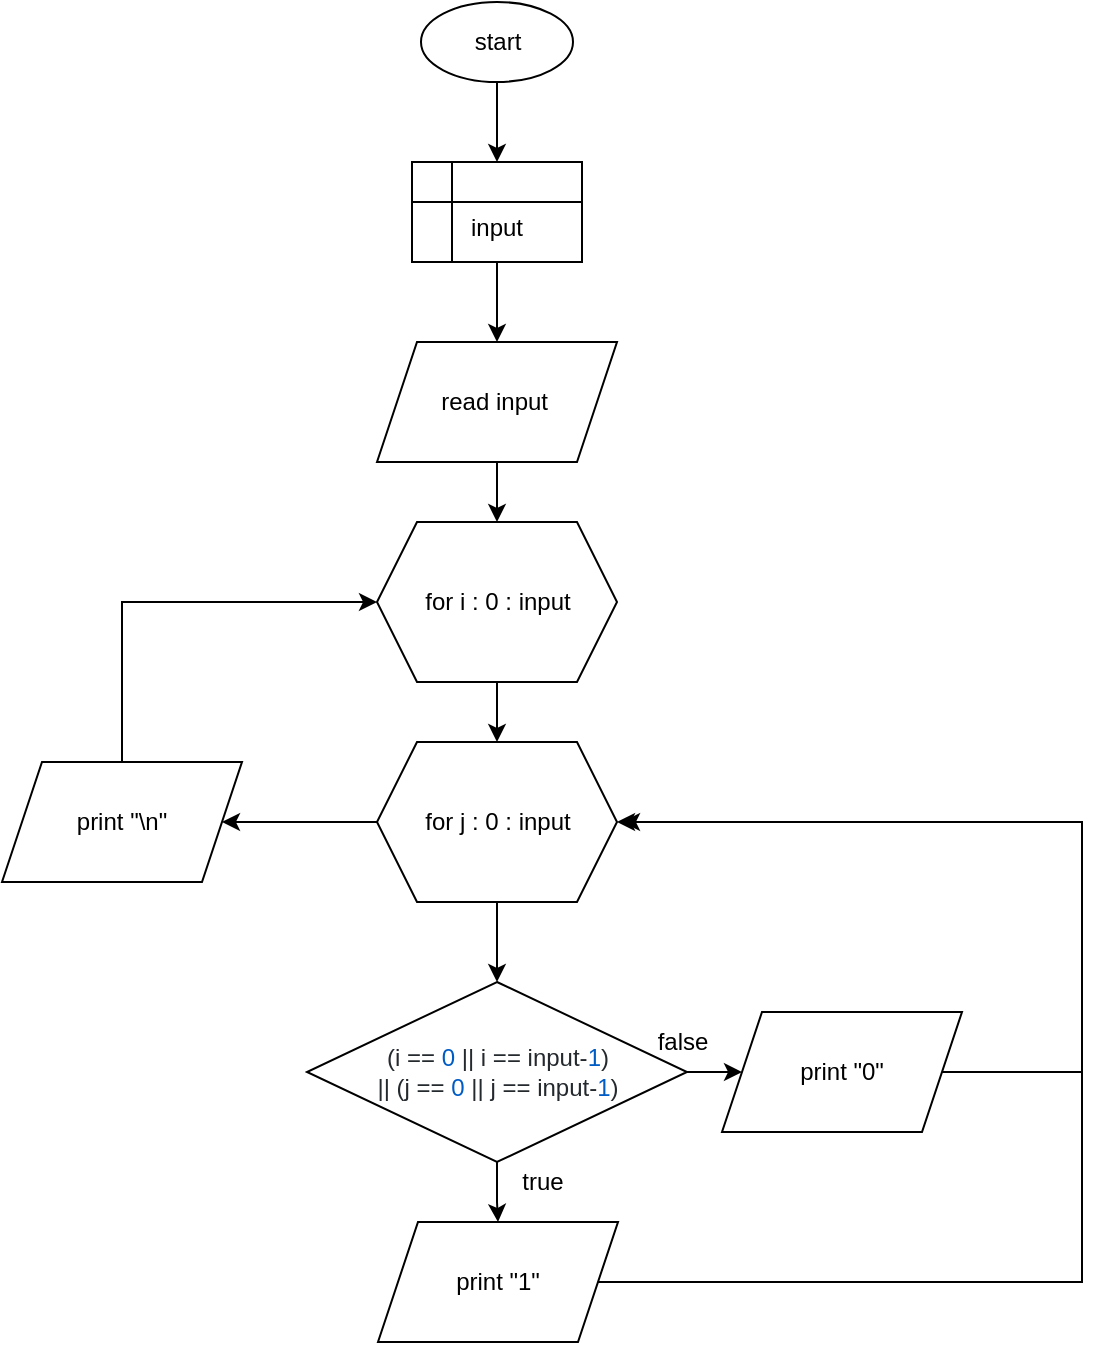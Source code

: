 <mxfile version="13.8.1" type="github">
  <diagram id="P_tbtSZyV5CBPZrTsbmI" name="Page-1">
    <mxGraphModel dx="868" dy="450" grid="1" gridSize="10" guides="1" tooltips="1" connect="1" arrows="1" fold="1" page="1" pageScale="1" pageWidth="827" pageHeight="1169" math="0" shadow="0">
      <root>
        <mxCell id="0" />
        <mxCell id="1" parent="0" />
        <mxCell id="LHST-VwswC1pIzGXe7TI-7" style="edgeStyle=orthogonalEdgeStyle;rounded=0;orthogonalLoop=1;jettySize=auto;html=1;entryX=0.5;entryY=0;entryDx=0;entryDy=0;" edge="1" parent="1" source="LHST-VwswC1pIzGXe7TI-1" target="LHST-VwswC1pIzGXe7TI-2">
          <mxGeometry relative="1" as="geometry" />
        </mxCell>
        <mxCell id="LHST-VwswC1pIzGXe7TI-1" value="start" style="ellipse;whiteSpace=wrap;html=1;" vertex="1" parent="1">
          <mxGeometry x="349.5" y="30" width="76" height="40" as="geometry" />
        </mxCell>
        <mxCell id="LHST-VwswC1pIzGXe7TI-8" style="edgeStyle=orthogonalEdgeStyle;rounded=0;orthogonalLoop=1;jettySize=auto;html=1;entryX=0.5;entryY=0;entryDx=0;entryDy=0;" edge="1" parent="1" source="LHST-VwswC1pIzGXe7TI-2" target="LHST-VwswC1pIzGXe7TI-3">
          <mxGeometry relative="1" as="geometry" />
        </mxCell>
        <mxCell id="LHST-VwswC1pIzGXe7TI-2" value="&lt;br&gt;input" style="shape=internalStorage;whiteSpace=wrap;html=1;backgroundOutline=1;" vertex="1" parent="1">
          <mxGeometry x="345" y="110" width="85" height="50" as="geometry" />
        </mxCell>
        <mxCell id="LHST-VwswC1pIzGXe7TI-9" style="edgeStyle=orthogonalEdgeStyle;rounded=0;orthogonalLoop=1;jettySize=auto;html=1;entryX=0.5;entryY=0;entryDx=0;entryDy=0;" edge="1" parent="1" source="LHST-VwswC1pIzGXe7TI-3" target="LHST-VwswC1pIzGXe7TI-4">
          <mxGeometry relative="1" as="geometry" />
        </mxCell>
        <mxCell id="LHST-VwswC1pIzGXe7TI-3" value="read input&amp;nbsp;" style="shape=parallelogram;perimeter=parallelogramPerimeter;whiteSpace=wrap;html=1;fixedSize=1;" vertex="1" parent="1">
          <mxGeometry x="327.5" y="200" width="120" height="60" as="geometry" />
        </mxCell>
        <mxCell id="LHST-VwswC1pIzGXe7TI-10" style="edgeStyle=orthogonalEdgeStyle;rounded=0;orthogonalLoop=1;jettySize=auto;html=1;" edge="1" parent="1" source="LHST-VwswC1pIzGXe7TI-4" target="LHST-VwswC1pIzGXe7TI-6">
          <mxGeometry relative="1" as="geometry" />
        </mxCell>
        <mxCell id="LHST-VwswC1pIzGXe7TI-4" value="for i : 0 : input" style="shape=hexagon;perimeter=hexagonPerimeter2;whiteSpace=wrap;html=1;fixedSize=1;" vertex="1" parent="1">
          <mxGeometry x="327.5" y="290" width="120" height="80" as="geometry" />
        </mxCell>
        <mxCell id="LHST-VwswC1pIzGXe7TI-14" style="edgeStyle=orthogonalEdgeStyle;rounded=0;orthogonalLoop=1;jettySize=auto;html=1;exitX=1;exitY=0.5;exitDx=0;exitDy=0;entryX=0;entryY=0.5;entryDx=0;entryDy=0;" edge="1" parent="1" source="LHST-VwswC1pIzGXe7TI-5" target="LHST-VwswC1pIzGXe7TI-13">
          <mxGeometry relative="1" as="geometry" />
        </mxCell>
        <mxCell id="LHST-VwswC1pIzGXe7TI-15" style="edgeStyle=orthogonalEdgeStyle;rounded=0;orthogonalLoop=1;jettySize=auto;html=1;entryX=0.5;entryY=0;entryDx=0;entryDy=0;" edge="1" parent="1" source="LHST-VwswC1pIzGXe7TI-5" target="LHST-VwswC1pIzGXe7TI-12">
          <mxGeometry relative="1" as="geometry" />
        </mxCell>
        <mxCell id="LHST-VwswC1pIzGXe7TI-5" value="&lt;span style=&quot;color: rgb(36 , 41 , 46) ; font-family: , &amp;#34;consolas&amp;#34; , &amp;#34;liberation mono&amp;#34; , &amp;#34;menlo&amp;#34; , monospace ; background-color: rgb(255 , 255 , 255)&quot;&gt;(i == &lt;/span&gt;&lt;span class=&quot;pl-c1&quot; style=&quot;box-sizing: border-box ; color: rgb(0 , 92 , 197) ; font-family: , &amp;#34;consolas&amp;#34; , &amp;#34;liberation mono&amp;#34; , &amp;#34;menlo&amp;#34; , monospace ; background-color: rgb(255 , 255 , 255)&quot;&gt;0&lt;/span&gt;&lt;span style=&quot;color: rgb(36 , 41 , 46) ; font-family: , &amp;#34;consolas&amp;#34; , &amp;#34;liberation mono&amp;#34; , &amp;#34;menlo&amp;#34; , monospace ; background-color: rgb(255 , 255 , 255)&quot;&gt; || i == input-&lt;/span&gt;&lt;span class=&quot;pl-c1&quot; style=&quot;box-sizing: border-box ; color: rgb(0 , 92 , 197) ; font-family: , &amp;#34;consolas&amp;#34; , &amp;#34;liberation mono&amp;#34; , &amp;#34;menlo&amp;#34; , monospace ; background-color: rgb(255 , 255 , 255)&quot;&gt;1&lt;/span&gt;&lt;span style=&quot;color: rgb(36 , 41 , 46) ; font-family: , &amp;#34;consolas&amp;#34; , &amp;#34;liberation mono&amp;#34; , &amp;#34;menlo&amp;#34; , monospace ; background-color: rgb(255 , 255 , 255)&quot;&gt;) &lt;br&gt;|| (j == &lt;/span&gt;&lt;span class=&quot;pl-c1&quot; style=&quot;box-sizing: border-box ; color: rgb(0 , 92 , 197) ; font-family: , &amp;#34;consolas&amp;#34; , &amp;#34;liberation mono&amp;#34; , &amp;#34;menlo&amp;#34; , monospace ; background-color: rgb(255 , 255 , 255)&quot;&gt;0&lt;/span&gt;&lt;span style=&quot;color: rgb(36 , 41 , 46) ; font-family: , &amp;#34;consolas&amp;#34; , &amp;#34;liberation mono&amp;#34; , &amp;#34;menlo&amp;#34; , monospace ; background-color: rgb(255 , 255 , 255)&quot;&gt; || j == input-&lt;/span&gt;&lt;span class=&quot;pl-c1&quot; style=&quot;box-sizing: border-box ; color: rgb(0 , 92 , 197) ; font-family: , &amp;#34;consolas&amp;#34; , &amp;#34;liberation mono&amp;#34; , &amp;#34;menlo&amp;#34; , monospace ; background-color: rgb(255 , 255 , 255)&quot;&gt;1&lt;/span&gt;&lt;span style=&quot;color: rgb(36 , 41 , 46) ; font-family: , &amp;#34;consolas&amp;#34; , &amp;#34;liberation mono&amp;#34; , &amp;#34;menlo&amp;#34; , monospace ; background-color: rgb(255 , 255 , 255)&quot;&gt;)&lt;/span&gt;" style="rhombus;whiteSpace=wrap;html=1;" vertex="1" parent="1">
          <mxGeometry x="292.5" y="520" width="190" height="90" as="geometry" />
        </mxCell>
        <mxCell id="LHST-VwswC1pIzGXe7TI-11" style="edgeStyle=orthogonalEdgeStyle;rounded=0;orthogonalLoop=1;jettySize=auto;html=1;" edge="1" parent="1" source="LHST-VwswC1pIzGXe7TI-6" target="LHST-VwswC1pIzGXe7TI-5">
          <mxGeometry relative="1" as="geometry" />
        </mxCell>
        <mxCell id="LHST-VwswC1pIzGXe7TI-22" style="edgeStyle=orthogonalEdgeStyle;rounded=0;orthogonalLoop=1;jettySize=auto;html=1;" edge="1" parent="1" source="LHST-VwswC1pIzGXe7TI-6" target="LHST-VwswC1pIzGXe7TI-21">
          <mxGeometry relative="1" as="geometry" />
        </mxCell>
        <mxCell id="LHST-VwswC1pIzGXe7TI-6" value="for j : 0 : input" style="shape=hexagon;perimeter=hexagonPerimeter2;whiteSpace=wrap;html=1;fixedSize=1;" vertex="1" parent="1">
          <mxGeometry x="327.5" y="400" width="120" height="80" as="geometry" />
        </mxCell>
        <mxCell id="LHST-VwswC1pIzGXe7TI-19" style="edgeStyle=orthogonalEdgeStyle;rounded=0;orthogonalLoop=1;jettySize=auto;html=1;entryX=1;entryY=0.5;entryDx=0;entryDy=0;" edge="1" parent="1" source="LHST-VwswC1pIzGXe7TI-12" target="LHST-VwswC1pIzGXe7TI-6">
          <mxGeometry relative="1" as="geometry">
            <Array as="points">
              <mxPoint x="680" y="670" />
              <mxPoint x="680" y="440" />
            </Array>
          </mxGeometry>
        </mxCell>
        <mxCell id="LHST-VwswC1pIzGXe7TI-12" value="print &quot;1&quot;" style="shape=parallelogram;perimeter=parallelogramPerimeter;whiteSpace=wrap;html=1;fixedSize=1;" vertex="1" parent="1">
          <mxGeometry x="328" y="640" width="120" height="60" as="geometry" />
        </mxCell>
        <mxCell id="LHST-VwswC1pIzGXe7TI-20" style="edgeStyle=orthogonalEdgeStyle;rounded=0;orthogonalLoop=1;jettySize=auto;html=1;" edge="1" parent="1" source="LHST-VwswC1pIzGXe7TI-13">
          <mxGeometry relative="1" as="geometry">
            <mxPoint x="450" y="440" as="targetPoint" />
            <Array as="points">
              <mxPoint x="680" y="565" />
              <mxPoint x="680" y="440" />
            </Array>
          </mxGeometry>
        </mxCell>
        <mxCell id="LHST-VwswC1pIzGXe7TI-13" value="print &quot;0&quot;" style="shape=parallelogram;perimeter=parallelogramPerimeter;whiteSpace=wrap;html=1;fixedSize=1;" vertex="1" parent="1">
          <mxGeometry x="500" y="535" width="120" height="60" as="geometry" />
        </mxCell>
        <mxCell id="LHST-VwswC1pIzGXe7TI-16" value="false" style="text;html=1;align=center;verticalAlign=middle;resizable=0;points=[];autosize=1;" vertex="1" parent="1">
          <mxGeometry x="460" y="540" width="40" height="20" as="geometry" />
        </mxCell>
        <mxCell id="LHST-VwswC1pIzGXe7TI-17" value="true" style="text;html=1;align=center;verticalAlign=middle;resizable=0;points=[];autosize=1;" vertex="1" parent="1">
          <mxGeometry x="390" y="610" width="40" height="20" as="geometry" />
        </mxCell>
        <mxCell id="LHST-VwswC1pIzGXe7TI-23" style="edgeStyle=orthogonalEdgeStyle;rounded=0;orthogonalLoop=1;jettySize=auto;html=1;entryX=0;entryY=0.5;entryDx=0;entryDy=0;" edge="1" parent="1" source="LHST-VwswC1pIzGXe7TI-21" target="LHST-VwswC1pIzGXe7TI-4">
          <mxGeometry relative="1" as="geometry">
            <Array as="points">
              <mxPoint x="200" y="330" />
            </Array>
          </mxGeometry>
        </mxCell>
        <mxCell id="LHST-VwswC1pIzGXe7TI-21" value="print &quot;\n&quot;" style="shape=parallelogram;perimeter=parallelogramPerimeter;whiteSpace=wrap;html=1;fixedSize=1;" vertex="1" parent="1">
          <mxGeometry x="140" y="410" width="120" height="60" as="geometry" />
        </mxCell>
      </root>
    </mxGraphModel>
  </diagram>
</mxfile>
